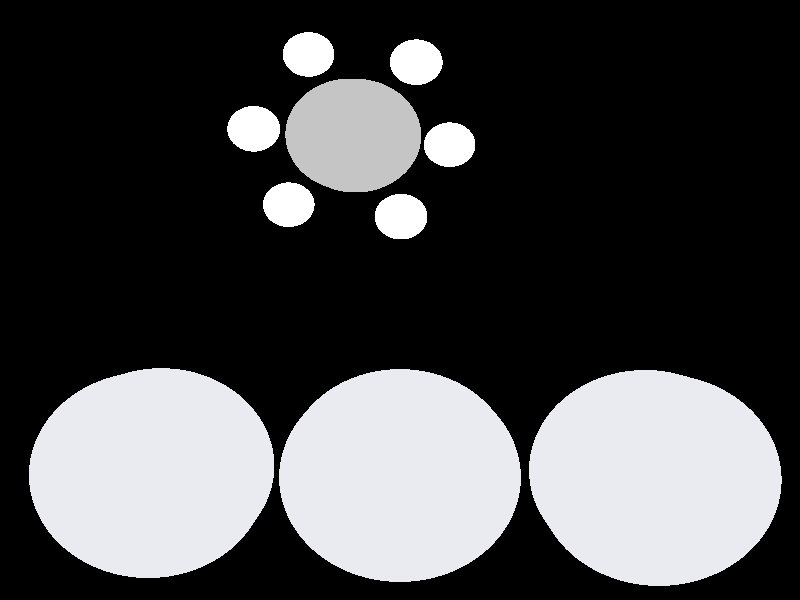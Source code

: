 #include "colors.inc"
#include "finish.inc"

global_settings {assumed_gamma 1 max_trace_level 6}
background {color White transmit 1.0}
camera {perspective
  right -7.57*x up 6.57*y
  direction 100.00*z
  location <0,0,100.00> look_at <0,0,0>}


light_source {<  2.00,   3.00,  40.00> color White
  area_light <0.70, 0, 0>, <0, 0.70, 0>, 3, 3
  adaptive 1 jitter}
// no fog
#declare simple = finish {phong 0.7}
#declare pale = finish {ambient 0.5 diffuse 0.85 roughness 0.001 specular 0.200 }
#declare intermediate = finish {ambient 0.3 diffuse 0.6 specular 0.1 roughness 0.04}
#declare vmd = finish {ambient 0.0 diffuse 0.65 phong 0.1 phong_size 40.0 specular 0.5 }
#declare jmol = finish {ambient 0.2 diffuse 0.6 specular 1 roughness 0.001 metallic}
#declare ase2 = finish {ambient 0.05 brilliance 3 diffuse 0.6 metallic specular 0.7 roughness 0.04 reflection 0.15}
#declare ase3 = finish {ambient 0.15 brilliance 2 diffuse 0.6 metallic specular 1.0 roughness 0.001 reflection 0.0}
#declare glass = finish {ambient 0.05 diffuse 0.3 specular 1.0 roughness 0.001}
#declare glass2 = finish {ambient 0.01 diffuse 0.3 specular 1.0 reflection 0.25 roughness 0.001}
#declare Rcell = 0.050;
#declare Rbond = 0.100;

#macro atom(LOC, R, COL, TRANS, FIN)
  sphere{LOC, R texture{pigment{color COL transmit TRANS} finish{FIN}}}
#end
#macro constrain(LOC, R, COL, TRANS FIN)
union{torus{R, Rcell rotate 45*z texture{pigment{color COL transmit TRANS} finish{FIN}}}
     torus{R, Rcell rotate -45*z texture{pigment{color COL transmit TRANS} finish{FIN}}}
     translate LOC}
#end

// no cell vertices
atom(< -2.45,  -1.97,  -8.49>, 1.16, rgb <0.82, 0.82, 0.88>, 0.0, ase3) // #0
atom(< -2.45,  -1.97,  -5.66>, 1.16, rgb <0.82, 0.82, 0.88>, 0.0, ase3) // #1
atom(< -2.45,  -1.97,  -2.83>, 1.16, rgb <0.82, 0.82, 0.88>, 0.0, ase3) // #2
atom(<  0.00,  -1.97,  -7.07>, 1.16, rgb <0.82, 0.82, 0.88>, 0.0, ase3) // #3
atom(<  0.00,  -1.97,  -4.24>, 1.16, rgb <0.82, 0.82, 0.88>, 0.0, ase3) // #4
atom(<  0.00,  -1.97,  -1.41>, 1.16, rgb <0.82, 0.82, 0.88>, 0.0, ase3) // #5
atom(<  2.45,  -1.97,  -5.66>, 1.16, rgb <0.82, 0.82, 0.88>, 0.0, ase3) // #6
atom(<  2.45,  -1.97,  -2.83>, 1.16, rgb <0.82, 0.82, 0.88>, 0.0, ase3) // #7
atom(<  2.45,  -1.97,   0.00>, 1.16, rgb <0.82, 0.82, 0.88>, 0.0, ase3) // #8
atom(< -0.50,   1.92,  -6.00>, 0.65, rgb <0.56, 0.56, 0.56>, 0.0, ase3) // #9
atom(< -0.44,   1.88,  -4.47>, 0.65, rgb <0.56, 0.56, 0.56>, 0.0, ase3) // #10
atom(< -1.12,   1.11,  -6.39>, 0.26, rgb <1.00, 1.00, 1.00>, 0.0, ase3) // #11
atom(<  0.50,   1.81,  -6.44>, 0.26, rgb <1.00, 1.00, 1.00>, 0.0, ase3) // #12
atom(< -0.92,   2.86,  -6.36>, 0.26, rgb <1.00, 1.00, 1.00>, 0.0, ase3) // #13
atom(< -1.44,   1.95,  -4.03>, 0.26, rgb <1.00, 1.00, 1.00>, 0.0, ase3) // #14
atom(<  0.01,   0.95,  -4.12>, 0.26, rgb <1.00, 1.00, 1.00>, 0.0, ase3) // #15
atom(<  0.16,   2.71,  -4.08>, 0.26, rgb <1.00, 1.00, 1.00>, 0.0, ase3) // #16

// no constraints
